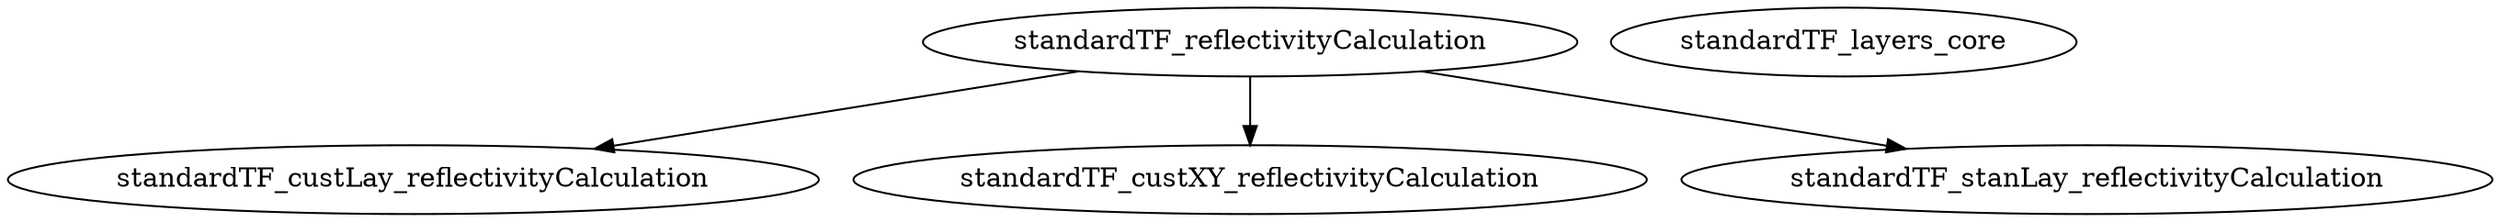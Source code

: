 /* Created by mdot for Matlab */
digraph m2html {
  standardTF_reflectivityCalculation -> standardTF_custLay_reflectivityCalculation;
  standardTF_reflectivityCalculation -> standardTF_custXY_reflectivityCalculation;
  standardTF_reflectivityCalculation -> standardTF_stanLay_reflectivityCalculation;

  standardTF_custLay_reflectivityCalculation [URL="standardTF_custLay_reflectivityCalculation.html"];
  standardTF_custXY_reflectivityCalculation [URL="standardTF_custXY_reflectivityCalculation.html"];
  standardTF_layers_core [URL="standardTF_layers_core.html"];
  standardTF_reflectivityCalculation [URL="standardTF_reflectivityCalculation.html"];
  standardTF_stanLay_reflectivityCalculation [URL="standardTF_stanLay_reflectivityCalculation.html"];
}
